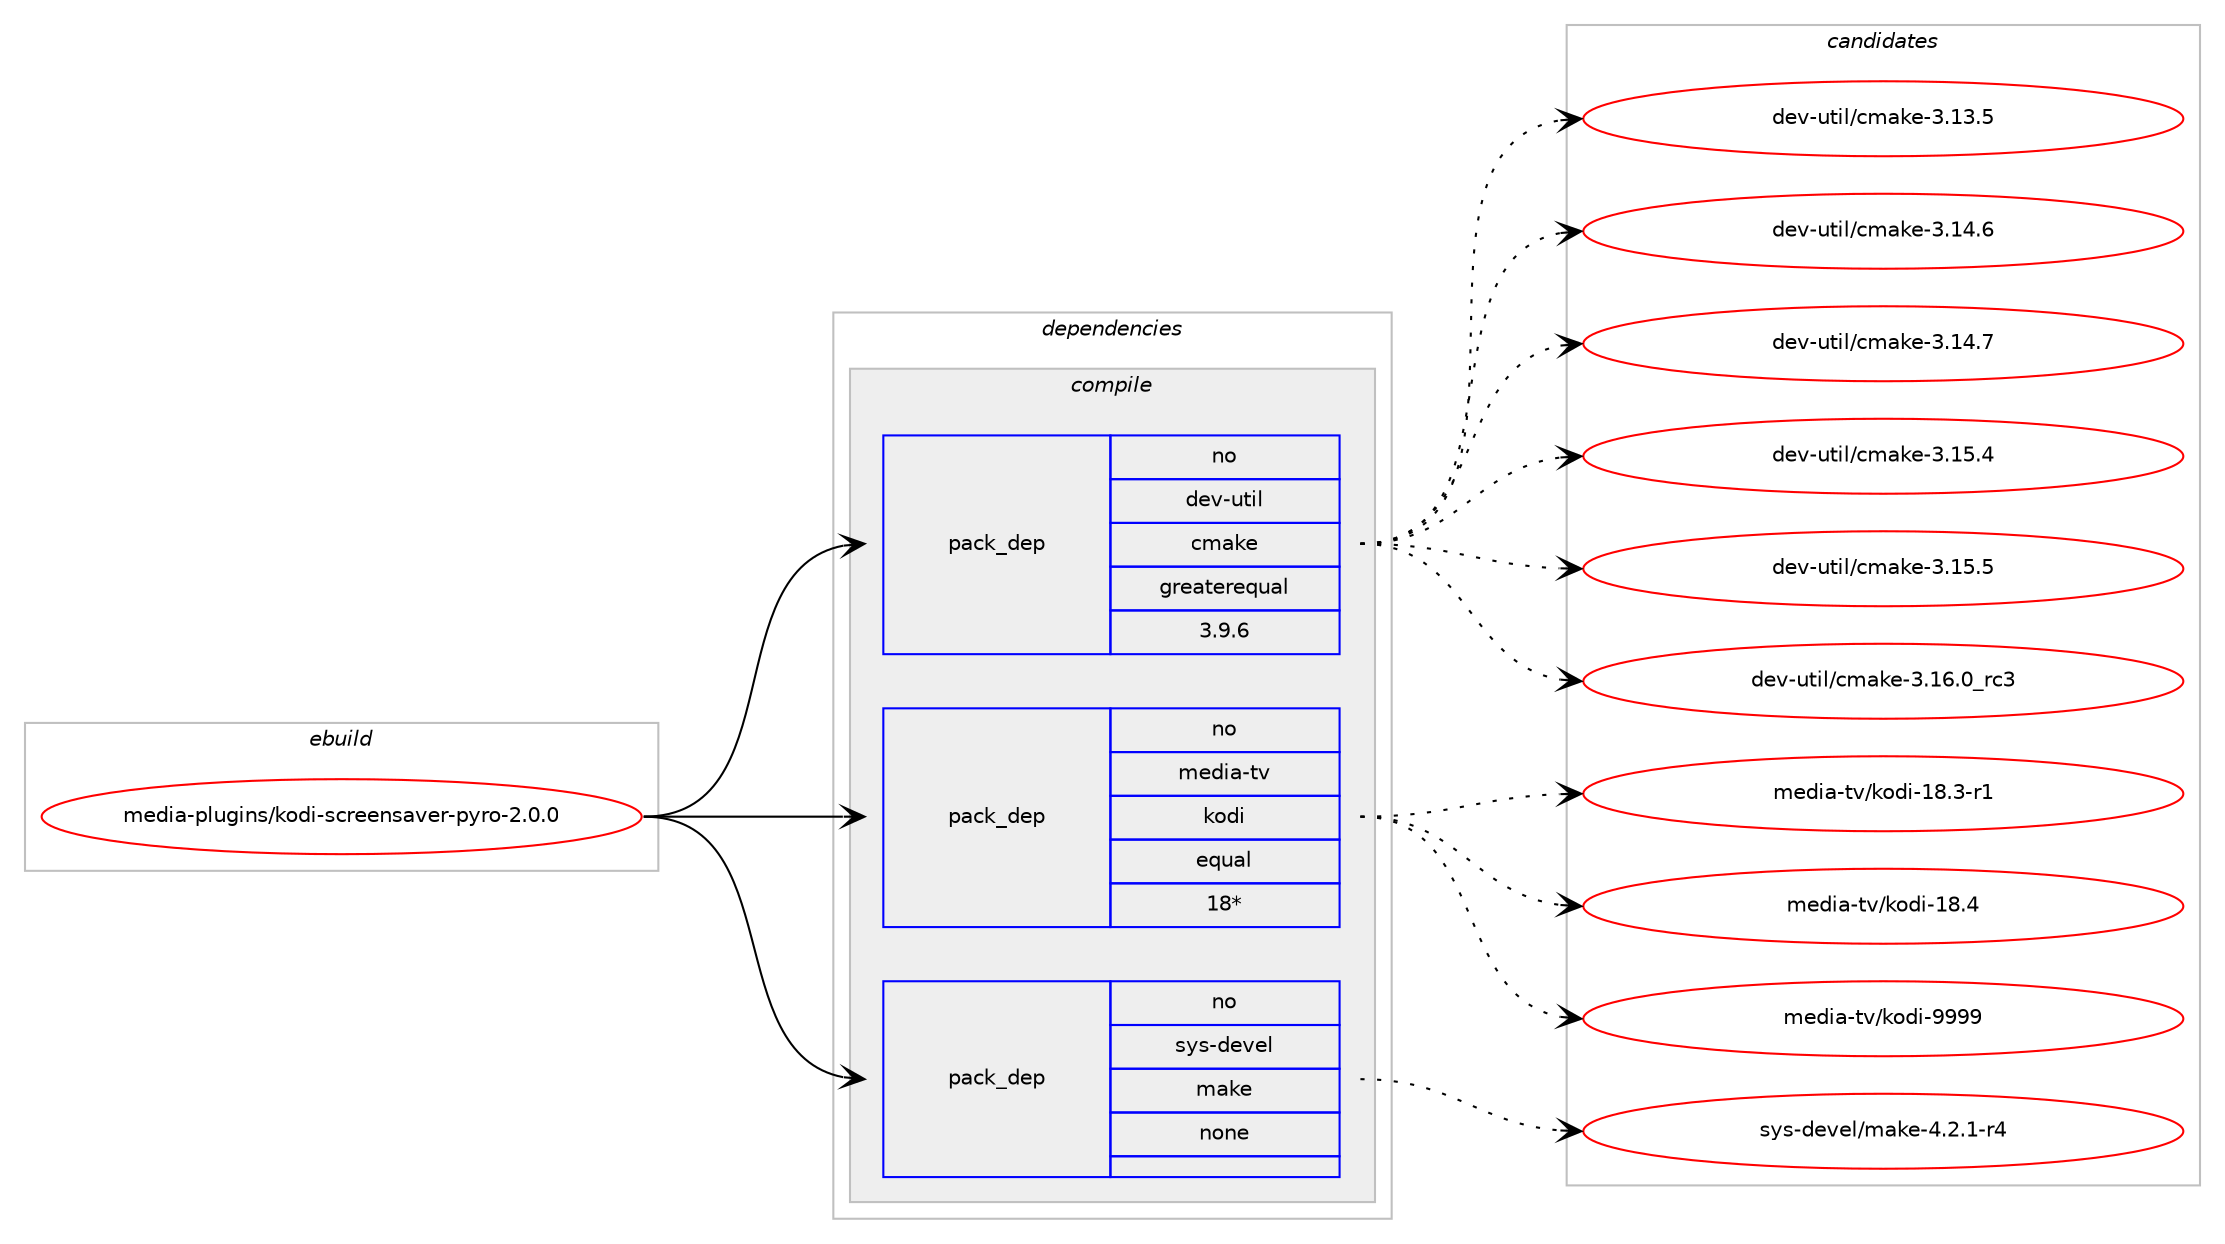 digraph prolog {

# *************
# Graph options
# *************

newrank=true;
concentrate=true;
compound=true;
graph [rankdir=LR,fontname=Helvetica,fontsize=10,ranksep=1.5];#, ranksep=2.5, nodesep=0.2];
edge  [arrowhead=vee];
node  [fontname=Helvetica,fontsize=10];

# **********
# The ebuild
# **********

subgraph cluster_leftcol {
color=gray;
rank=same;
label=<<i>ebuild</i>>;
id [label="media-plugins/kodi-screensaver-pyro-2.0.0", color=red, width=4, href="../media-plugins/kodi-screensaver-pyro-2.0.0.svg"];
}

# ****************
# The dependencies
# ****************

subgraph cluster_midcol {
color=gray;
label=<<i>dependencies</i>>;
subgraph cluster_compile {
fillcolor="#eeeeee";
style=filled;
label=<<i>compile</i>>;
subgraph pack587619 {
dependency794688 [label=<<TABLE BORDER="0" CELLBORDER="1" CELLSPACING="0" CELLPADDING="4" WIDTH="220"><TR><TD ROWSPAN="6" CELLPADDING="30">pack_dep</TD></TR><TR><TD WIDTH="110">no</TD></TR><TR><TD>dev-util</TD></TR><TR><TD>cmake</TD></TR><TR><TD>greaterequal</TD></TR><TR><TD>3.9.6</TD></TR></TABLE>>, shape=none, color=blue];
}
id:e -> dependency794688:w [weight=20,style="solid",arrowhead="vee"];
subgraph pack587620 {
dependency794689 [label=<<TABLE BORDER="0" CELLBORDER="1" CELLSPACING="0" CELLPADDING="4" WIDTH="220"><TR><TD ROWSPAN="6" CELLPADDING="30">pack_dep</TD></TR><TR><TD WIDTH="110">no</TD></TR><TR><TD>media-tv</TD></TR><TR><TD>kodi</TD></TR><TR><TD>equal</TD></TR><TR><TD>18*</TD></TR></TABLE>>, shape=none, color=blue];
}
id:e -> dependency794689:w [weight=20,style="solid",arrowhead="vee"];
subgraph pack587621 {
dependency794690 [label=<<TABLE BORDER="0" CELLBORDER="1" CELLSPACING="0" CELLPADDING="4" WIDTH="220"><TR><TD ROWSPAN="6" CELLPADDING="30">pack_dep</TD></TR><TR><TD WIDTH="110">no</TD></TR><TR><TD>sys-devel</TD></TR><TR><TD>make</TD></TR><TR><TD>none</TD></TR><TR><TD></TD></TR></TABLE>>, shape=none, color=blue];
}
id:e -> dependency794690:w [weight=20,style="solid",arrowhead="vee"];
}
subgraph cluster_compileandrun {
fillcolor="#eeeeee";
style=filled;
label=<<i>compile and run</i>>;
}
subgraph cluster_run {
fillcolor="#eeeeee";
style=filled;
label=<<i>run</i>>;
}
}

# **************
# The candidates
# **************

subgraph cluster_choices {
rank=same;
color=gray;
label=<<i>candidates</i>>;

subgraph choice587619 {
color=black;
nodesep=1;
choice1001011184511711610510847991099710710145514649514653 [label="dev-util/cmake-3.13.5", color=red, width=4,href="../dev-util/cmake-3.13.5.svg"];
choice1001011184511711610510847991099710710145514649524654 [label="dev-util/cmake-3.14.6", color=red, width=4,href="../dev-util/cmake-3.14.6.svg"];
choice1001011184511711610510847991099710710145514649524655 [label="dev-util/cmake-3.14.7", color=red, width=4,href="../dev-util/cmake-3.14.7.svg"];
choice1001011184511711610510847991099710710145514649534652 [label="dev-util/cmake-3.15.4", color=red, width=4,href="../dev-util/cmake-3.15.4.svg"];
choice1001011184511711610510847991099710710145514649534653 [label="dev-util/cmake-3.15.5", color=red, width=4,href="../dev-util/cmake-3.15.5.svg"];
choice1001011184511711610510847991099710710145514649544648951149951 [label="dev-util/cmake-3.16.0_rc3", color=red, width=4,href="../dev-util/cmake-3.16.0_rc3.svg"];
dependency794688:e -> choice1001011184511711610510847991099710710145514649514653:w [style=dotted,weight="100"];
dependency794688:e -> choice1001011184511711610510847991099710710145514649524654:w [style=dotted,weight="100"];
dependency794688:e -> choice1001011184511711610510847991099710710145514649524655:w [style=dotted,weight="100"];
dependency794688:e -> choice1001011184511711610510847991099710710145514649534652:w [style=dotted,weight="100"];
dependency794688:e -> choice1001011184511711610510847991099710710145514649534653:w [style=dotted,weight="100"];
dependency794688:e -> choice1001011184511711610510847991099710710145514649544648951149951:w [style=dotted,weight="100"];
}
subgraph choice587620 {
color=black;
nodesep=1;
choice10910110010597451161184710711110010545495646514511449 [label="media-tv/kodi-18.3-r1", color=red, width=4,href="../media-tv/kodi-18.3-r1.svg"];
choice1091011001059745116118471071111001054549564652 [label="media-tv/kodi-18.4", color=red, width=4,href="../media-tv/kodi-18.4.svg"];
choice1091011001059745116118471071111001054557575757 [label="media-tv/kodi-9999", color=red, width=4,href="../media-tv/kodi-9999.svg"];
dependency794689:e -> choice10910110010597451161184710711110010545495646514511449:w [style=dotted,weight="100"];
dependency794689:e -> choice1091011001059745116118471071111001054549564652:w [style=dotted,weight="100"];
dependency794689:e -> choice1091011001059745116118471071111001054557575757:w [style=dotted,weight="100"];
}
subgraph choice587621 {
color=black;
nodesep=1;
choice1151211154510010111810110847109971071014552465046494511452 [label="sys-devel/make-4.2.1-r4", color=red, width=4,href="../sys-devel/make-4.2.1-r4.svg"];
dependency794690:e -> choice1151211154510010111810110847109971071014552465046494511452:w [style=dotted,weight="100"];
}
}

}
